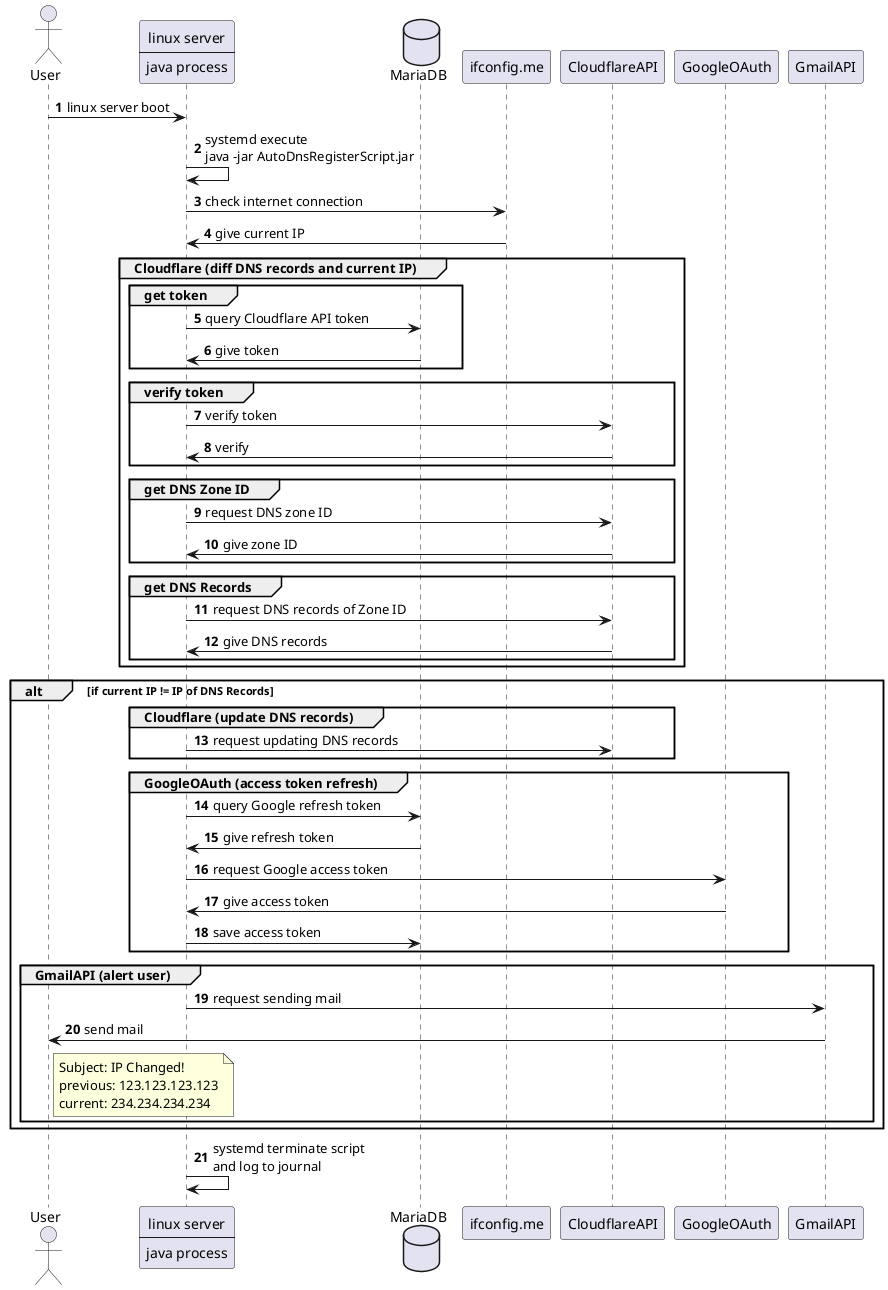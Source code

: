 @startuml AutoDnsRegisterScript

  autonumber

  actor User
  participant Server [
    linux server
    ----
    java process
  ]
  database MariaDB
  participant ifconfig.me
  participant CloudflareAPI
  participant GoogleOAuth
  participant GmailAPI

  User -> Server : linux server boot
  Server -> Server : systemd execute\njava -jar AutoDnsRegisterScript.jar
  Server -> ifconfig.me : check internet connection
  ifconfig.me -> Server : give current IP

  group Cloudflare (diff DNS records and current IP)
    group get token
      Server -> MariaDB : query Cloudflare API token
      MariaDB -> Server : give token
    end group

    group verify token
      Server -> CloudflareAPI : verify token
      CloudflareAPI -> Server : verify
    end group 

    group get DNS Zone ID
      Server -> CloudflareAPI : request DNS zone ID
      CloudflareAPI -> Server : give zone ID
    end group

    group get DNS Records
      Server -> CloudflareAPI : request DNS records of Zone ID
      CloudflareAPI -> Server : give DNS records
    end group
  end group
  
  alt if current IP != IP of DNS Records

    group Cloudflare (update DNS records)
      Server -> CloudflareAPI : request updating DNS records
    end group

    group GoogleOAuth (access token refresh)
      Server -> MariaDB : query Google refresh token
      MariaDB -> Server : give refresh token
      Server -> GoogleOAuth : request Google access token
      GoogleOAuth -> Server : give access token
      Server -> MariaDB : save access token
    end group

    group GmailAPI (alert user)
      Server -> GmailAPI : request sending mail
      GmailAPI -> User : send mail
      note right User : Subject: IP Changed!\nprevious: 123.123.123.123\ncurrent: 234.234.234.234
    end group

  end alt

  Server -> Server : systemd terminate script\nand log to journal

@enduml